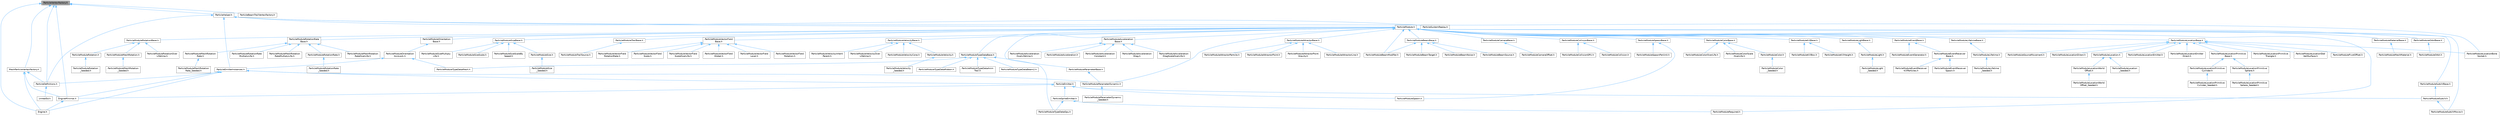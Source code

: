 digraph "ParticleVertexFactory.h"
{
 // INTERACTIVE_SVG=YES
 // LATEX_PDF_SIZE
  bgcolor="transparent";
  edge [fontname=Helvetica,fontsize=10,labelfontname=Helvetica,labelfontsize=10];
  node [fontname=Helvetica,fontsize=10,shape=box,height=0.2,width=0.4];
  Node1 [id="Node000001",label="ParticleVertexFactory.h",height=0.2,width=0.4,color="gray40", fillcolor="grey60", style="filled", fontcolor="black",tooltip=" "];
  Node1 -> Node2 [id="edge1_Node000001_Node000002",dir="back",color="steelblue1",style="solid",tooltip=" "];
  Node2 [id="Node000002",label="Engine.h",height=0.2,width=0.4,color="grey40", fillcolor="white", style="filled",URL="$d1/d34/Public_2Engine_8h.html",tooltip=" "];
  Node1 -> Node3 [id="edge2_Node000001_Node000003",dir="back",color="steelblue1",style="solid",tooltip=" "];
  Node3 [id="Node000003",label="EngineMinimal.h",height=0.2,width=0.4,color="grey40", fillcolor="white", style="filled",URL="$d0/d2c/EngineMinimal_8h.html",tooltip=" "];
  Node3 -> Node2 [id="edge3_Node000003_Node000002",dir="back",color="steelblue1",style="solid",tooltip=" "];
  Node1 -> Node4 [id="edge4_Node000001_Node000004",dir="back",color="steelblue1",style="solid",tooltip=" "];
  Node4 [id="Node000004",label="MeshParticleVertexFactory.h",height=0.2,width=0.4,color="grey40", fillcolor="white", style="filled",URL="$d5/d83/MeshParticleVertexFactory_8h.html",tooltip=" "];
  Node4 -> Node2 [id="edge5_Node000004_Node000002",dir="back",color="steelblue1",style="solid",tooltip=" "];
  Node4 -> Node3 [id="edge6_Node000004_Node000003",dir="back",color="steelblue1",style="solid",tooltip=" "];
  Node4 -> Node5 [id="edge7_Node000004_Node000005",dir="back",color="steelblue1",style="solid",tooltip=" "];
  Node5 [id="Node000005",label="ParticleDefinitions.h",height=0.2,width=0.4,color="grey40", fillcolor="white", style="filled",URL="$db/dde/ParticleDefinitions_8h.html",tooltip=" "];
  Node5 -> Node6 [id="edge8_Node000005_Node000006",dir="back",color="steelblue1",style="solid",tooltip=" "];
  Node6 [id="Node000006",label="UnrealEd.h",height=0.2,width=0.4,color="grey40", fillcolor="white", style="filled",URL="$d2/d5f/UnrealEd_8h.html",tooltip=" "];
  Node1 -> Node7 [id="edge9_Node000001_Node000007",dir="back",color="steelblue1",style="solid",tooltip=" "];
  Node7 [id="Node000007",label="ParticleBeamTrailVertexFactory.h",height=0.2,width=0.4,color="grey40", fillcolor="white", style="filled",URL="$d1/d6b/ParticleBeamTrailVertexFactory_8h.html",tooltip=" "];
  Node1 -> Node5 [id="edge10_Node000001_Node000005",dir="back",color="steelblue1",style="solid",tooltip=" "];
  Node1 -> Node8 [id="edge11_Node000001_Node000008",dir="back",color="steelblue1",style="solid",tooltip=" "];
  Node8 [id="Node000008",label="ParticleHelper.h",height=0.2,width=0.4,color="grey40", fillcolor="white", style="filled",URL="$da/da6/ParticleHelper_8h.html",tooltip=" "];
  Node8 -> Node5 [id="edge12_Node000008_Node000005",dir="back",color="steelblue1",style="solid",tooltip=" "];
  Node8 -> Node9 [id="edge13_Node000008_Node000009",dir="back",color="steelblue1",style="solid",tooltip=" "];
  Node9 [id="Node000009",label="ParticleEmitterInstances.h",height=0.2,width=0.4,color="grey40", fillcolor="white", style="filled",URL="$d4/dd8/ParticleEmitterInstances_8h.html",tooltip=" "];
  Node9 -> Node2 [id="edge14_Node000009_Node000002",dir="back",color="steelblue1",style="solid",tooltip=" "];
  Node9 -> Node3 [id="edge15_Node000009_Node000003",dir="back",color="steelblue1",style="solid",tooltip=" "];
  Node9 -> Node5 [id="edge16_Node000009_Node000005",dir="back",color="steelblue1",style="solid",tooltip=" "];
  Node9 -> Node10 [id="edge17_Node000009_Node000010",dir="back",color="steelblue1",style="solid",tooltip=" "];
  Node10 [id="Node000010",label="ParticleEmitter.h",height=0.2,width=0.4,color="grey40", fillcolor="white", style="filled",URL="$da/d0d/ParticleEmitter_8h.html",tooltip=" "];
  Node10 -> Node3 [id="edge18_Node000010_Node000003",dir="back",color="steelblue1",style="solid",tooltip=" "];
  Node10 -> Node11 [id="edge19_Node000010_Node000011",dir="back",color="steelblue1",style="solid",tooltip=" "];
  Node11 [id="Node000011",label="ParticleModuleSpawn.h",height=0.2,width=0.4,color="grey40", fillcolor="white", style="filled",URL="$d4/d84/ParticleModuleSpawn_8h.html",tooltip=" "];
  Node10 -> Node12 [id="edge20_Node000010_Node000012",dir="back",color="steelblue1",style="solid",tooltip=" "];
  Node12 [id="Node000012",label="ParticleModuleSubUV.h",height=0.2,width=0.4,color="grey40", fillcolor="white", style="filled",URL="$dc/d7d/ParticleModuleSubUV_8h.html",tooltip=" "];
  Node12 -> Node13 [id="edge21_Node000012_Node000013",dir="back",color="steelblue1",style="solid",tooltip=" "];
  Node13 [id="Node000013",label="ParticleModuleSubUVMovie.h",height=0.2,width=0.4,color="grey40", fillcolor="white", style="filled",URL="$dc/d66/ParticleModuleSubUVMovie_8h.html",tooltip=" "];
  Node10 -> Node14 [id="edge22_Node000010_Node000014",dir="back",color="steelblue1",style="solid",tooltip=" "];
  Node14 [id="Node000014",label="ParticleSpriteEmitter.h",height=0.2,width=0.4,color="grey40", fillcolor="white", style="filled",URL="$d8/d83/ParticleSpriteEmitter_8h.html",tooltip=" "];
  Node14 -> Node15 [id="edge23_Node000014_Node000015",dir="back",color="steelblue1",style="solid",tooltip=" "];
  Node15 [id="Node000015",label="ParticleModuleRequired.h",height=0.2,width=0.4,color="grey40", fillcolor="white", style="filled",URL="$dd/d80/ParticleModuleRequired_8h.html",tooltip=" "];
  Node14 -> Node16 [id="edge24_Node000014_Node000016",dir="back",color="steelblue1",style="solid",tooltip=" "];
  Node16 [id="Node000016",label="ParticleModuleTypeDataGpu.h",height=0.2,width=0.4,color="grey40", fillcolor="white", style="filled",URL="$d7/d30/ParticleModuleTypeDataGpu_8h.html",tooltip=" "];
  Node9 -> Node17 [id="edge25_Node000009_Node000017",dir="back",color="steelblue1",style="solid",tooltip=" "];
  Node17 [id="Node000017",label="ParticleModuleParameterDynamic.h",height=0.2,width=0.4,color="grey40", fillcolor="white", style="filled",URL="$d3/d04/ParticleModuleParameterDynamic_8h.html",tooltip=" "];
  Node17 -> Node18 [id="edge26_Node000017_Node000018",dir="back",color="steelblue1",style="solid",tooltip=" "];
  Node18 [id="Node000018",label="ParticleModuleParameterDynamic\l_Seeded.h",height=0.2,width=0.4,color="grey40", fillcolor="white", style="filled",URL="$de/d89/ParticleModuleParameterDynamic__Seeded_8h.html",tooltip=" "];
  Node8 -> Node19 [id="edge27_Node000008_Node000019",dir="back",color="steelblue1",style="solid",tooltip=" "];
  Node19 [id="Node000019",label="ParticleModule.h",height=0.2,width=0.4,color="grey40", fillcolor="white", style="filled",URL="$d7/d7c/ParticleModule_8h.html",tooltip=" "];
  Node19 -> Node20 [id="edge28_Node000019_Node000020",dir="back",color="steelblue1",style="solid",tooltip=" "];
  Node20 [id="Node000020",label="ParticleModuleAcceleration\lBase.h",height=0.2,width=0.4,color="grey40", fillcolor="white", style="filled",URL="$d5/de7/ParticleModuleAccelerationBase_8h.html",tooltip=" "];
  Node20 -> Node21 [id="edge29_Node000020_Node000021",dir="back",color="steelblue1",style="solid",tooltip=" "];
  Node21 [id="Node000021",label="ParticleModuleAcceleration.h",height=0.2,width=0.4,color="grey40", fillcolor="white", style="filled",URL="$d2/dcc/ParticleModuleAcceleration_8h.html",tooltip=" "];
  Node20 -> Node22 [id="edge30_Node000020_Node000022",dir="back",color="steelblue1",style="solid",tooltip=" "];
  Node22 [id="Node000022",label="ParticleModuleAcceleration\lConstant.h",height=0.2,width=0.4,color="grey40", fillcolor="white", style="filled",URL="$da/d3f/ParticleModuleAccelerationConstant_8h.html",tooltip=" "];
  Node20 -> Node23 [id="edge31_Node000020_Node000023",dir="back",color="steelblue1",style="solid",tooltip=" "];
  Node23 [id="Node000023",label="ParticleModuleAcceleration\lDrag.h",height=0.2,width=0.4,color="grey40", fillcolor="white", style="filled",URL="$d5/df7/ParticleModuleAccelerationDrag_8h.html",tooltip=" "];
  Node20 -> Node24 [id="edge32_Node000020_Node000024",dir="back",color="steelblue1",style="solid",tooltip=" "];
  Node24 [id="Node000024",label="ParticleModuleAcceleration\lDragScaleOverLife.h",height=0.2,width=0.4,color="grey40", fillcolor="white", style="filled",URL="$d1/d71/ParticleModuleAccelerationDragScaleOverLife_8h.html",tooltip=" "];
  Node20 -> Node25 [id="edge33_Node000020_Node000025",dir="back",color="steelblue1",style="solid",tooltip=" "];
  Node25 [id="Node000025",label="ParticleModuleAcceleration\lOverLifetime.h",height=0.2,width=0.4,color="grey40", fillcolor="white", style="filled",URL="$d8/de4/ParticleModuleAccelerationOverLifetime_8h.html",tooltip=" "];
  Node19 -> Node26 [id="edge34_Node000019_Node000026",dir="back",color="steelblue1",style="solid",tooltip=" "];
  Node26 [id="Node000026",label="ParticleModuleAttractorBase.h",height=0.2,width=0.4,color="grey40", fillcolor="white", style="filled",URL="$dc/d14/ParticleModuleAttractorBase_8h.html",tooltip=" "];
  Node26 -> Node27 [id="edge35_Node000026_Node000027",dir="back",color="steelblue1",style="solid",tooltip=" "];
  Node27 [id="Node000027",label="ParticleModuleAttractorLine.h",height=0.2,width=0.4,color="grey40", fillcolor="white", style="filled",URL="$dc/df9/ParticleModuleAttractorLine_8h.html",tooltip=" "];
  Node26 -> Node28 [id="edge36_Node000026_Node000028",dir="back",color="steelblue1",style="solid",tooltip=" "];
  Node28 [id="Node000028",label="ParticleModuleAttractorParticle.h",height=0.2,width=0.4,color="grey40", fillcolor="white", style="filled",URL="$d3/df1/ParticleModuleAttractorParticle_8h.html",tooltip=" "];
  Node26 -> Node29 [id="edge37_Node000026_Node000029",dir="back",color="steelblue1",style="solid",tooltip=" "];
  Node29 [id="Node000029",label="ParticleModuleAttractorPoint.h",height=0.2,width=0.4,color="grey40", fillcolor="white", style="filled",URL="$d8/d84/ParticleModuleAttractorPoint_8h.html",tooltip=" "];
  Node26 -> Node30 [id="edge38_Node000026_Node000030",dir="back",color="steelblue1",style="solid",tooltip=" "];
  Node30 [id="Node000030",label="ParticleModuleAttractorPoint\lGravity.h",height=0.2,width=0.4,color="grey40", fillcolor="white", style="filled",URL="$d3/de8/ParticleModuleAttractorPointGravity_8h.html",tooltip=" "];
  Node19 -> Node31 [id="edge39_Node000019_Node000031",dir="back",color="steelblue1",style="solid",tooltip=" "];
  Node31 [id="Node000031",label="ParticleModuleBeamBase.h",height=0.2,width=0.4,color="grey40", fillcolor="white", style="filled",URL="$d8/d9f/ParticleModuleBeamBase_8h.html",tooltip=" "];
  Node31 -> Node32 [id="edge40_Node000031_Node000032",dir="back",color="steelblue1",style="solid",tooltip=" "];
  Node32 [id="Node000032",label="ParticleModuleBeamModifier.h",height=0.2,width=0.4,color="grey40", fillcolor="white", style="filled",URL="$d4/dcf/ParticleModuleBeamModifier_8h.html",tooltip=" "];
  Node31 -> Node33 [id="edge41_Node000031_Node000033",dir="back",color="steelblue1",style="solid",tooltip=" "];
  Node33 [id="Node000033",label="ParticleModuleBeamNoise.h",height=0.2,width=0.4,color="grey40", fillcolor="white", style="filled",URL="$d6/d06/ParticleModuleBeamNoise_8h.html",tooltip=" "];
  Node31 -> Node34 [id="edge42_Node000031_Node000034",dir="back",color="steelblue1",style="solid",tooltip=" "];
  Node34 [id="Node000034",label="ParticleModuleBeamSource.h",height=0.2,width=0.4,color="grey40", fillcolor="white", style="filled",URL="$d4/d93/ParticleModuleBeamSource_8h.html",tooltip=" "];
  Node31 -> Node35 [id="edge43_Node000031_Node000035",dir="back",color="steelblue1",style="solid",tooltip=" "];
  Node35 [id="Node000035",label="ParticleModuleBeamTarget.h",height=0.2,width=0.4,color="grey40", fillcolor="white", style="filled",URL="$dc/d01/ParticleModuleBeamTarget_8h.html",tooltip=" "];
  Node19 -> Node32 [id="edge44_Node000019_Node000032",dir="back",color="steelblue1",style="solid",tooltip=" "];
  Node19 -> Node36 [id="edge45_Node000019_Node000036",dir="back",color="steelblue1",style="solid",tooltip=" "];
  Node36 [id="Node000036",label="ParticleModuleCameraBase.h",height=0.2,width=0.4,color="grey40", fillcolor="white", style="filled",URL="$d5/dae/ParticleModuleCameraBase_8h.html",tooltip=" "];
  Node36 -> Node37 [id="edge46_Node000036_Node000037",dir="back",color="steelblue1",style="solid",tooltip=" "];
  Node37 [id="Node000037",label="ParticleModuleCameraOffset.h",height=0.2,width=0.4,color="grey40", fillcolor="white", style="filled",URL="$d7/da1/ParticleModuleCameraOffset_8h.html",tooltip=" "];
  Node19 -> Node38 [id="edge47_Node000019_Node000038",dir="back",color="steelblue1",style="solid",tooltip=" "];
  Node38 [id="Node000038",label="ParticleModuleCollisionBase.h",height=0.2,width=0.4,color="grey40", fillcolor="white", style="filled",URL="$d6/db9/ParticleModuleCollisionBase_8h.html",tooltip=" "];
  Node38 -> Node39 [id="edge48_Node000038_Node000039",dir="back",color="steelblue1",style="solid",tooltip=" "];
  Node39 [id="Node000039",label="ParticleModuleCollision.h",height=0.2,width=0.4,color="grey40", fillcolor="white", style="filled",URL="$d5/d24/ParticleModuleCollision_8h.html",tooltip=" "];
  Node38 -> Node40 [id="edge49_Node000038_Node000040",dir="back",color="steelblue1",style="solid",tooltip=" "];
  Node40 [id="Node000040",label="ParticleModuleCollisionGPU.h",height=0.2,width=0.4,color="grey40", fillcolor="white", style="filled",URL="$d1/de4/ParticleModuleCollisionGPU_8h.html",tooltip=" "];
  Node19 -> Node41 [id="edge50_Node000019_Node000041",dir="back",color="steelblue1",style="solid",tooltip=" "];
  Node41 [id="Node000041",label="ParticleModuleColorBase.h",height=0.2,width=0.4,color="grey40", fillcolor="white", style="filled",URL="$dd/d30/ParticleModuleColorBase_8h.html",tooltip=" "];
  Node41 -> Node42 [id="edge51_Node000041_Node000042",dir="back",color="steelblue1",style="solid",tooltip=" "];
  Node42 [id="Node000042",label="ParticleModuleColor.h",height=0.2,width=0.4,color="grey40", fillcolor="white", style="filled",URL="$dd/d54/ParticleModuleColor_8h.html",tooltip=" "];
  Node42 -> Node43 [id="edge52_Node000042_Node000043",dir="back",color="steelblue1",style="solid",tooltip=" "];
  Node43 [id="Node000043",label="ParticleModuleColor\l_Seeded.h",height=0.2,width=0.4,color="grey40", fillcolor="white", style="filled",URL="$d9/d67/ParticleModuleColor__Seeded_8h.html",tooltip=" "];
  Node41 -> Node44 [id="edge53_Node000041_Node000044",dir="back",color="steelblue1",style="solid",tooltip=" "];
  Node44 [id="Node000044",label="ParticleModuleColorOverLife.h",height=0.2,width=0.4,color="grey40", fillcolor="white", style="filled",URL="$d3/d60/ParticleModuleColorOverLife_8h.html",tooltip=" "];
  Node41 -> Node45 [id="edge54_Node000041_Node000045",dir="back",color="steelblue1",style="solid",tooltip=" "];
  Node45 [id="Node000045",label="ParticleModuleColorScale\lOverLife.h",height=0.2,width=0.4,color="grey40", fillcolor="white", style="filled",URL="$d0/deb/ParticleModuleColorScaleOverLife_8h.html",tooltip=" "];
  Node19 -> Node46 [id="edge55_Node000019_Node000046",dir="back",color="steelblue1",style="solid",tooltip=" "];
  Node46 [id="Node000046",label="ParticleModuleEventBase.h",height=0.2,width=0.4,color="grey40", fillcolor="white", style="filled",URL="$d2/d8a/ParticleModuleEventBase_8h.html",tooltip=" "];
  Node46 -> Node47 [id="edge56_Node000046_Node000047",dir="back",color="steelblue1",style="solid",tooltip=" "];
  Node47 [id="Node000047",label="ParticleModuleEventGenerator.h",height=0.2,width=0.4,color="grey40", fillcolor="white", style="filled",URL="$dd/df1/ParticleModuleEventGenerator_8h.html",tooltip=" "];
  Node46 -> Node48 [id="edge57_Node000046_Node000048",dir="back",color="steelblue1",style="solid",tooltip=" "];
  Node48 [id="Node000048",label="ParticleModuleEventReceiver\lBase.h",height=0.2,width=0.4,color="grey40", fillcolor="white", style="filled",URL="$d2/d65/ParticleModuleEventReceiverBase_8h.html",tooltip=" "];
  Node48 -> Node49 [id="edge58_Node000048_Node000049",dir="back",color="steelblue1",style="solid",tooltip=" "];
  Node49 [id="Node000049",label="ParticleModuleEventReceiver\lKillParticles.h",height=0.2,width=0.4,color="grey40", fillcolor="white", style="filled",URL="$df/d67/ParticleModuleEventReceiverKillParticles_8h.html",tooltip=" "];
  Node48 -> Node50 [id="edge59_Node000048_Node000050",dir="back",color="steelblue1",style="solid",tooltip=" "];
  Node50 [id="Node000050",label="ParticleModuleEventReceiver\lSpawn.h",height=0.2,width=0.4,color="grey40", fillcolor="white", style="filled",URL="$df/da0/ParticleModuleEventReceiverSpawn_8h.html",tooltip=" "];
  Node19 -> Node51 [id="edge60_Node000019_Node000051",dir="back",color="steelblue1",style="solid",tooltip=" "];
  Node51 [id="Node000051",label="ParticleModuleKillBase.h",height=0.2,width=0.4,color="grey40", fillcolor="white", style="filled",URL="$d8/ddf/ParticleModuleKillBase_8h.html",tooltip=" "];
  Node51 -> Node52 [id="edge61_Node000051_Node000052",dir="back",color="steelblue1",style="solid",tooltip=" "];
  Node52 [id="Node000052",label="ParticleModuleKillBox.h",height=0.2,width=0.4,color="grey40", fillcolor="white", style="filled",URL="$d5/d64/ParticleModuleKillBox_8h.html",tooltip=" "];
  Node51 -> Node53 [id="edge62_Node000051_Node000053",dir="back",color="steelblue1",style="solid",tooltip=" "];
  Node53 [id="Node000053",label="ParticleModuleKillHeight.h",height=0.2,width=0.4,color="grey40", fillcolor="white", style="filled",URL="$d7/d89/ParticleModuleKillHeight_8h.html",tooltip=" "];
  Node19 -> Node54 [id="edge63_Node000019_Node000054",dir="back",color="steelblue1",style="solid",tooltip=" "];
  Node54 [id="Node000054",label="ParticleModuleLifetimeBase.h",height=0.2,width=0.4,color="grey40", fillcolor="white", style="filled",URL="$d2/d3a/ParticleModuleLifetimeBase_8h.html",tooltip=" "];
  Node54 -> Node55 [id="edge64_Node000054_Node000055",dir="back",color="steelblue1",style="solid",tooltip=" "];
  Node55 [id="Node000055",label="ParticleModuleLifetime.h",height=0.2,width=0.4,color="grey40", fillcolor="white", style="filled",URL="$d0/dac/ParticleModuleLifetime_8h.html",tooltip=" "];
  Node55 -> Node56 [id="edge65_Node000055_Node000056",dir="back",color="steelblue1",style="solid",tooltip=" "];
  Node56 [id="Node000056",label="ParticleModuleLifetime\l_Seeded.h",height=0.2,width=0.4,color="grey40", fillcolor="white", style="filled",URL="$dd/d0d/ParticleModuleLifetime__Seeded_8h.html",tooltip=" "];
  Node19 -> Node57 [id="edge66_Node000019_Node000057",dir="back",color="steelblue1",style="solid",tooltip=" "];
  Node57 [id="Node000057",label="ParticleModuleLightBase.h",height=0.2,width=0.4,color="grey40", fillcolor="white", style="filled",URL="$da/d01/ParticleModuleLightBase_8h.html",tooltip=" "];
  Node57 -> Node58 [id="edge67_Node000057_Node000058",dir="back",color="steelblue1",style="solid",tooltip=" "];
  Node58 [id="Node000058",label="ParticleModuleLight.h",height=0.2,width=0.4,color="grey40", fillcolor="white", style="filled",URL="$d6/dd4/ParticleModuleLight_8h.html",tooltip=" "];
  Node58 -> Node59 [id="edge68_Node000058_Node000059",dir="back",color="steelblue1",style="solid",tooltip=" "];
  Node59 [id="Node000059",label="ParticleModuleLight\l_Seeded.h",height=0.2,width=0.4,color="grey40", fillcolor="white", style="filled",URL="$da/df1/ParticleModuleLight__Seeded_8h.html",tooltip=" "];
  Node19 -> Node60 [id="edge69_Node000019_Node000060",dir="back",color="steelblue1",style="solid",tooltip=" "];
  Node60 [id="Node000060",label="ParticleModuleLocationBase.h",height=0.2,width=0.4,color="grey40", fillcolor="white", style="filled",URL="$d4/d45/ParticleModuleLocationBase_8h.html",tooltip=" "];
  Node60 -> Node61 [id="edge70_Node000060_Node000061",dir="back",color="steelblue1",style="solid",tooltip=" "];
  Node61 [id="Node000061",label="ParticleModuleLocation.h",height=0.2,width=0.4,color="grey40", fillcolor="white", style="filled",URL="$d5/d77/ParticleModuleLocation_8h.html",tooltip=" "];
  Node61 -> Node62 [id="edge71_Node000061_Node000062",dir="back",color="steelblue1",style="solid",tooltip=" "];
  Node62 [id="Node000062",label="ParticleModuleLocationWorld\lOffset.h",height=0.2,width=0.4,color="grey40", fillcolor="white", style="filled",URL="$df/d50/ParticleModuleLocationWorldOffset_8h.html",tooltip=" "];
  Node62 -> Node63 [id="edge72_Node000062_Node000063",dir="back",color="steelblue1",style="solid",tooltip=" "];
  Node63 [id="Node000063",label="ParticleModuleLocationWorld\lOffset_Seeded.h",height=0.2,width=0.4,color="grey40", fillcolor="white", style="filled",URL="$d2/d1b/ParticleModuleLocationWorldOffset__Seeded_8h.html",tooltip=" "];
  Node61 -> Node64 [id="edge73_Node000061_Node000064",dir="back",color="steelblue1",style="solid",tooltip=" "];
  Node64 [id="Node000064",label="ParticleModuleLocation\l_Seeded.h",height=0.2,width=0.4,color="grey40", fillcolor="white", style="filled",URL="$dd/d5b/ParticleModuleLocation__Seeded_8h.html",tooltip=" "];
  Node60 -> Node65 [id="edge74_Node000060_Node000065",dir="back",color="steelblue1",style="solid",tooltip=" "];
  Node65 [id="Node000065",label="ParticleModuleLocationBone\lSocket.h",height=0.2,width=0.4,color="grey40", fillcolor="white", style="filled",URL="$da/d3d/ParticleModuleLocationBoneSocket_8h.html",tooltip=" "];
  Node60 -> Node66 [id="edge75_Node000060_Node000066",dir="back",color="steelblue1",style="solid",tooltip=" "];
  Node66 [id="Node000066",label="ParticleModuleLocationDirect.h",height=0.2,width=0.4,color="grey40", fillcolor="white", style="filled",URL="$d9/d21/ParticleModuleLocationDirect_8h.html",tooltip=" "];
  Node60 -> Node67 [id="edge76_Node000060_Node000067",dir="back",color="steelblue1",style="solid",tooltip=" "];
  Node67 [id="Node000067",label="ParticleModuleLocationEmitter.h",height=0.2,width=0.4,color="grey40", fillcolor="white", style="filled",URL="$dc/df0/ParticleModuleLocationEmitter_8h.html",tooltip=" "];
  Node60 -> Node68 [id="edge77_Node000060_Node000068",dir="back",color="steelblue1",style="solid",tooltip=" "];
  Node68 [id="Node000068",label="ParticleModuleLocationEmitter\lDirect.h",height=0.2,width=0.4,color="grey40", fillcolor="white", style="filled",URL="$d9/d5b/ParticleModuleLocationEmitterDirect_8h.html",tooltip=" "];
  Node60 -> Node69 [id="edge78_Node000060_Node000069",dir="back",color="steelblue1",style="solid",tooltip=" "];
  Node69 [id="Node000069",label="ParticleModuleLocationPrimitive\lBase.h",height=0.2,width=0.4,color="grey40", fillcolor="white", style="filled",URL="$dd/d81/ParticleModuleLocationPrimitiveBase_8h.html",tooltip=" "];
  Node69 -> Node70 [id="edge79_Node000069_Node000070",dir="back",color="steelblue1",style="solid",tooltip=" "];
  Node70 [id="Node000070",label="ParticleModuleLocationPrimitive\lCylinder.h",height=0.2,width=0.4,color="grey40", fillcolor="white", style="filled",URL="$dc/d94/ParticleModuleLocationPrimitiveCylinder_8h.html",tooltip=" "];
  Node70 -> Node71 [id="edge80_Node000070_Node000071",dir="back",color="steelblue1",style="solid",tooltip=" "];
  Node71 [id="Node000071",label="ParticleModuleLocationPrimitive\lCylinder_Seeded.h",height=0.2,width=0.4,color="grey40", fillcolor="white", style="filled",URL="$d7/d44/ParticleModuleLocationPrimitiveCylinder__Seeded_8h.html",tooltip=" "];
  Node69 -> Node72 [id="edge81_Node000069_Node000072",dir="back",color="steelblue1",style="solid",tooltip=" "];
  Node72 [id="Node000072",label="ParticleModuleLocationPrimitive\lSphere.h",height=0.2,width=0.4,color="grey40", fillcolor="white", style="filled",URL="$d1/d59/ParticleModuleLocationPrimitiveSphere_8h.html",tooltip=" "];
  Node72 -> Node73 [id="edge82_Node000072_Node000073",dir="back",color="steelblue1",style="solid",tooltip=" "];
  Node73 [id="Node000073",label="ParticleModuleLocationPrimitive\lSphere_Seeded.h",height=0.2,width=0.4,color="grey40", fillcolor="white", style="filled",URL="$d7/d25/ParticleModuleLocationPrimitiveSphere__Seeded_8h.html",tooltip=" "];
  Node60 -> Node74 [id="edge83_Node000060_Node000074",dir="back",color="steelblue1",style="solid",tooltip=" "];
  Node74 [id="Node000074",label="ParticleModuleLocationPrimitive\lTriangle.h",height=0.2,width=0.4,color="grey40", fillcolor="white", style="filled",URL="$d4/d22/ParticleModuleLocationPrimitiveTriangle_8h.html",tooltip=" "];
  Node60 -> Node75 [id="edge84_Node000060_Node000075",dir="back",color="steelblue1",style="solid",tooltip=" "];
  Node75 [id="Node000075",label="ParticleModuleLocationSkel\lVertSurface.h",height=0.2,width=0.4,color="grey40", fillcolor="white", style="filled",URL="$d1/de4/ParticleModuleLocationSkelVertSurface_8h.html",tooltip=" "];
  Node60 -> Node76 [id="edge85_Node000060_Node000076",dir="back",color="steelblue1",style="solid",tooltip=" "];
  Node76 [id="Node000076",label="ParticleModulePivotOffset.h",height=0.2,width=0.4,color="grey40", fillcolor="white", style="filled",URL="$d8/d6c/ParticleModulePivotOffset_8h.html",tooltip=" "];
  Node60 -> Node77 [id="edge86_Node000060_Node000077",dir="back",color="steelblue1",style="solid",tooltip=" "];
  Node77 [id="Node000077",label="ParticleModuleSourceMovement.h",height=0.2,width=0.4,color="grey40", fillcolor="white", style="filled",URL="$dc/d42/ParticleModuleSourceMovement_8h.html",tooltip=" "];
  Node19 -> Node78 [id="edge87_Node000019_Node000078",dir="back",color="steelblue1",style="solid",tooltip=" "];
  Node78 [id="Node000078",label="ParticleModuleMaterialBase.h",height=0.2,width=0.4,color="grey40", fillcolor="white", style="filled",URL="$d7/d40/ParticleModuleMaterialBase_8h.html",tooltip=" "];
  Node78 -> Node79 [id="edge88_Node000078_Node000079",dir="back",color="steelblue1",style="solid",tooltip=" "];
  Node79 [id="Node000079",label="ParticleModuleMeshMaterial.h",height=0.2,width=0.4,color="grey40", fillcolor="white", style="filled",URL="$d0/d3f/ParticleModuleMeshMaterial_8h.html",tooltip=" "];
  Node19 -> Node80 [id="edge89_Node000019_Node000080",dir="back",color="steelblue1",style="solid",tooltip=" "];
  Node80 [id="Node000080",label="ParticleModuleOrbitBase.h",height=0.2,width=0.4,color="grey40", fillcolor="white", style="filled",URL="$d2/d05/ParticleModuleOrbitBase_8h.html",tooltip=" "];
  Node80 -> Node81 [id="edge90_Node000080_Node000081",dir="back",color="steelblue1",style="solid",tooltip=" "];
  Node81 [id="Node000081",label="ParticleModuleOrbit.h",height=0.2,width=0.4,color="grey40", fillcolor="white", style="filled",URL="$d6/dbd/ParticleModuleOrbit_8h.html",tooltip=" "];
  Node19 -> Node82 [id="edge91_Node000019_Node000082",dir="back",color="steelblue1",style="solid",tooltip=" "];
  Node82 [id="Node000082",label="ParticleModuleOrientation\lBase.h",height=0.2,width=0.4,color="grey40", fillcolor="white", style="filled",URL="$de/d26/ParticleModuleOrientationBase_8h.html",tooltip=" "];
  Node82 -> Node83 [id="edge92_Node000082_Node000083",dir="back",color="steelblue1",style="solid",tooltip=" "];
  Node83 [id="Node000083",label="ParticleModuleOrientation\lAxisLock.h",height=0.2,width=0.4,color="grey40", fillcolor="white", style="filled",URL="$dc/d33/ParticleModuleOrientationAxisLock_8h.html",tooltip=" "];
  Node83 -> Node9 [id="edge93_Node000083_Node000009",dir="back",color="steelblue1",style="solid",tooltip=" "];
  Node83 -> Node84 [id="edge94_Node000083_Node000084",dir="back",color="steelblue1",style="solid",tooltip=" "];
  Node84 [id="Node000084",label="ParticleModuleTypeDataMesh.h",height=0.2,width=0.4,color="grey40", fillcolor="white", style="filled",URL="$d1/d06/ParticleModuleTypeDataMesh_8h.html",tooltip=" "];
  Node19 -> Node85 [id="edge95_Node000019_Node000085",dir="back",color="steelblue1",style="solid",tooltip=" "];
  Node85 [id="Node000085",label="ParticleModuleParameterBase.h",height=0.2,width=0.4,color="grey40", fillcolor="white", style="filled",URL="$d9/d8e/ParticleModuleParameterBase_8h.html",tooltip=" "];
  Node85 -> Node17 [id="edge96_Node000085_Node000017",dir="back",color="steelblue1",style="solid",tooltip=" "];
  Node19 -> Node17 [id="edge97_Node000019_Node000017",dir="back",color="steelblue1",style="solid",tooltip=" "];
  Node19 -> Node15 [id="edge98_Node000019_Node000015",dir="back",color="steelblue1",style="solid",tooltip=" "];
  Node19 -> Node86 [id="edge99_Node000019_Node000086",dir="back",color="steelblue1",style="solid",tooltip=" "];
  Node86 [id="Node000086",label="ParticleModuleRotationBase.h",height=0.2,width=0.4,color="grey40", fillcolor="white", style="filled",URL="$db/dc2/ParticleModuleRotationBase_8h.html",tooltip=" "];
  Node86 -> Node87 [id="edge100_Node000086_Node000087",dir="back",color="steelblue1",style="solid",tooltip=" "];
  Node87 [id="Node000087",label="ParticleModuleMeshRotation.h",height=0.2,width=0.4,color="grey40", fillcolor="white", style="filled",URL="$d7/dd8/ParticleModuleMeshRotation_8h.html",tooltip=" "];
  Node87 -> Node88 [id="edge101_Node000087_Node000088",dir="back",color="steelblue1",style="solid",tooltip=" "];
  Node88 [id="Node000088",label="ParticleModuleMeshRotation\l_Seeded.h",height=0.2,width=0.4,color="grey40", fillcolor="white", style="filled",URL="$d9/d3d/ParticleModuleMeshRotation__Seeded_8h.html",tooltip=" "];
  Node86 -> Node89 [id="edge102_Node000086_Node000089",dir="back",color="steelblue1",style="solid",tooltip=" "];
  Node89 [id="Node000089",label="ParticleModuleRotation.h",height=0.2,width=0.4,color="grey40", fillcolor="white", style="filled",URL="$dc/dfd/ParticleModuleRotation_8h.html",tooltip=" "];
  Node89 -> Node90 [id="edge103_Node000089_Node000090",dir="back",color="steelblue1",style="solid",tooltip=" "];
  Node90 [id="Node000090",label="ParticleModuleRotation\l_Seeded.h",height=0.2,width=0.4,color="grey40", fillcolor="white", style="filled",URL="$d4/d9d/ParticleModuleRotation__Seeded_8h.html",tooltip=" "];
  Node86 -> Node91 [id="edge104_Node000086_Node000091",dir="back",color="steelblue1",style="solid",tooltip=" "];
  Node91 [id="Node000091",label="ParticleModuleRotationOver\lLifetime.h",height=0.2,width=0.4,color="grey40", fillcolor="white", style="filled",URL="$d5/d1c/ParticleModuleRotationOverLifetime_8h.html",tooltip=" "];
  Node19 -> Node92 [id="edge105_Node000019_Node000092",dir="back",color="steelblue1",style="solid",tooltip=" "];
  Node92 [id="Node000092",label="ParticleModuleRotationRate\lBase.h",height=0.2,width=0.4,color="grey40", fillcolor="white", style="filled",URL="$d1/da2/ParticleModuleRotationRateBase_8h.html",tooltip=" "];
  Node92 -> Node93 [id="edge106_Node000092_Node000093",dir="back",color="steelblue1",style="solid",tooltip=" "];
  Node93 [id="Node000093",label="ParticleModuleMeshRotation\lRate.h",height=0.2,width=0.4,color="grey40", fillcolor="white", style="filled",URL="$d4/d1e/ParticleModuleMeshRotationRate_8h.html",tooltip=" "];
  Node93 -> Node94 [id="edge107_Node000093_Node000094",dir="back",color="steelblue1",style="solid",tooltip=" "];
  Node94 [id="Node000094",label="ParticleModuleMeshRotation\lRate_Seeded.h",height=0.2,width=0.4,color="grey40", fillcolor="white", style="filled",URL="$df/d59/ParticleModuleMeshRotationRate__Seeded_8h.html",tooltip=" "];
  Node92 -> Node95 [id="edge108_Node000092_Node000095",dir="back",color="steelblue1",style="solid",tooltip=" "];
  Node95 [id="Node000095",label="ParticleModuleMeshRotation\lRateMultiplyLife.h",height=0.2,width=0.4,color="grey40", fillcolor="white", style="filled",URL="$d2/d9f/ParticleModuleMeshRotationRateMultiplyLife_8h.html",tooltip=" "];
  Node92 -> Node96 [id="edge109_Node000092_Node000096",dir="back",color="steelblue1",style="solid",tooltip=" "];
  Node96 [id="Node000096",label="ParticleModuleMeshRotation\lRateOverLife.h",height=0.2,width=0.4,color="grey40", fillcolor="white", style="filled",URL="$d9/dc6/ParticleModuleMeshRotationRateOverLife_8h.html",tooltip=" "];
  Node92 -> Node97 [id="edge110_Node000092_Node000097",dir="back",color="steelblue1",style="solid",tooltip=" "];
  Node97 [id="Node000097",label="ParticleModuleRotationRate.h",height=0.2,width=0.4,color="grey40", fillcolor="white", style="filled",URL="$d9/d56/ParticleModuleRotationRate_8h.html",tooltip=" "];
  Node97 -> Node98 [id="edge111_Node000097_Node000098",dir="back",color="steelblue1",style="solid",tooltip=" "];
  Node98 [id="Node000098",label="ParticleModuleRotationRate\l_Seeded.h",height=0.2,width=0.4,color="grey40", fillcolor="white", style="filled",URL="$d5/df0/ParticleModuleRotationRate__Seeded_8h.html",tooltip=" "];
  Node92 -> Node99 [id="edge112_Node000092_Node000099",dir="back",color="steelblue1",style="solid",tooltip=" "];
  Node99 [id="Node000099",label="ParticleModuleRotationRate\lMultiplyLife.h",height=0.2,width=0.4,color="grey40", fillcolor="white", style="filled",URL="$d0/d0e/ParticleModuleRotationRateMultiplyLife_8h.html",tooltip=" "];
  Node19 -> Node100 [id="edge113_Node000019_Node000100",dir="back",color="steelblue1",style="solid",tooltip=" "];
  Node100 [id="Node000100",label="ParticleModuleSizeBase.h",height=0.2,width=0.4,color="grey40", fillcolor="white", style="filled",URL="$da/db2/ParticleModuleSizeBase_8h.html",tooltip=" "];
  Node100 -> Node101 [id="edge114_Node000100_Node000101",dir="back",color="steelblue1",style="solid",tooltip=" "];
  Node101 [id="Node000101",label="ParticleModuleSize.h",height=0.2,width=0.4,color="grey40", fillcolor="white", style="filled",URL="$df/dd0/ParticleModuleSize_8h.html",tooltip=" "];
  Node101 -> Node102 [id="edge115_Node000101_Node000102",dir="back",color="steelblue1",style="solid",tooltip=" "];
  Node102 [id="Node000102",label="ParticleModuleSize\l_Seeded.h",height=0.2,width=0.4,color="grey40", fillcolor="white", style="filled",URL="$db/d05/ParticleModuleSize__Seeded_8h.html",tooltip=" "];
  Node100 -> Node103 [id="edge116_Node000100_Node000103",dir="back",color="steelblue1",style="solid",tooltip=" "];
  Node103 [id="Node000103",label="ParticleModuleSizeMultiply\lLife.h",height=0.2,width=0.4,color="grey40", fillcolor="white", style="filled",URL="$d6/db0/ParticleModuleSizeMultiplyLife_8h.html",tooltip=" "];
  Node100 -> Node104 [id="edge117_Node000100_Node000104",dir="back",color="steelblue1",style="solid",tooltip=" "];
  Node104 [id="Node000104",label="ParticleModuleSizeScale.h",height=0.2,width=0.4,color="grey40", fillcolor="white", style="filled",URL="$d5/d5c/ParticleModuleSizeScale_8h.html",tooltip=" "];
  Node100 -> Node105 [id="edge118_Node000100_Node000105",dir="back",color="steelblue1",style="solid",tooltip=" "];
  Node105 [id="Node000105",label="ParticleModuleSizeScaleBy\lSpeed.h",height=0.2,width=0.4,color="grey40", fillcolor="white", style="filled",URL="$d8/db9/ParticleModuleSizeScaleBySpeed_8h.html",tooltip=" "];
  Node19 -> Node106 [id="edge119_Node000019_Node000106",dir="back",color="steelblue1",style="solid",tooltip=" "];
  Node106 [id="Node000106",label="ParticleModuleSpawnBase.h",height=0.2,width=0.4,color="grey40", fillcolor="white", style="filled",URL="$d4/dc4/ParticleModuleSpawnBase_8h.html",tooltip=" "];
  Node106 -> Node11 [id="edge120_Node000106_Node000011",dir="back",color="steelblue1",style="solid",tooltip=" "];
  Node106 -> Node107 [id="edge121_Node000106_Node000107",dir="back",color="steelblue1",style="solid",tooltip=" "];
  Node107 [id="Node000107",label="ParticleModuleSpawnPerUnit.h",height=0.2,width=0.4,color="grey40", fillcolor="white", style="filled",URL="$d6/d52/ParticleModuleSpawnPerUnit_8h.html",tooltip=" "];
  Node19 -> Node108 [id="edge122_Node000019_Node000108",dir="back",color="steelblue1",style="solid",tooltip=" "];
  Node108 [id="Node000108",label="ParticleModuleSubUVBase.h",height=0.2,width=0.4,color="grey40", fillcolor="white", style="filled",URL="$de/d77/ParticleModuleSubUVBase_8h.html",tooltip=" "];
  Node108 -> Node12 [id="edge123_Node000108_Node000012",dir="back",color="steelblue1",style="solid",tooltip=" "];
  Node19 -> Node13 [id="edge124_Node000019_Node000013",dir="back",color="steelblue1",style="solid",tooltip=" "];
  Node19 -> Node109 [id="edge125_Node000019_Node000109",dir="back",color="steelblue1",style="solid",tooltip=" "];
  Node109 [id="Node000109",label="ParticleModuleTrailBase.h",height=0.2,width=0.4,color="grey40", fillcolor="white", style="filled",URL="$d0/dc9/ParticleModuleTrailBase_8h.html",tooltip=" "];
  Node109 -> Node110 [id="edge126_Node000109_Node000110",dir="back",color="steelblue1",style="solid",tooltip=" "];
  Node110 [id="Node000110",label="ParticleModuleTrailSource.h",height=0.2,width=0.4,color="grey40", fillcolor="white", style="filled",URL="$dc/dc5/ParticleModuleTrailSource_8h.html",tooltip=" "];
  Node19 -> Node111 [id="edge127_Node000019_Node000111",dir="back",color="steelblue1",style="solid",tooltip=" "];
  Node111 [id="Node000111",label="ParticleModuleTypeDataBase.h",height=0.2,width=0.4,color="grey40", fillcolor="white", style="filled",URL="$d5/d7e/ParticleModuleTypeDataBase_8h.html",tooltip=" "];
  Node111 -> Node112 [id="edge128_Node000111_Node000112",dir="back",color="steelblue1",style="solid",tooltip=" "];
  Node112 [id="Node000112",label="ParticleModuleTypeDataAnim\lTrail.h",height=0.2,width=0.4,color="grey40", fillcolor="white", style="filled",URL="$df/dd0/ParticleModuleTypeDataAnimTrail_8h.html",tooltip=" "];
  Node111 -> Node113 [id="edge129_Node000111_Node000113",dir="back",color="steelblue1",style="solid",tooltip=" "];
  Node113 [id="Node000113",label="ParticleModuleTypeDataBeam2.h",height=0.2,width=0.4,color="grey40", fillcolor="white", style="filled",URL="$d9/de2/ParticleModuleTypeDataBeam2_8h.html",tooltip=" "];
  Node111 -> Node16 [id="edge130_Node000111_Node000016",dir="back",color="steelblue1",style="solid",tooltip=" "];
  Node111 -> Node84 [id="edge131_Node000111_Node000084",dir="back",color="steelblue1",style="solid",tooltip=" "];
  Node111 -> Node114 [id="edge132_Node000111_Node000114",dir="back",color="steelblue1",style="solid",tooltip=" "];
  Node114 [id="Node000114",label="ParticleModuleTypeDataRibbon.h",height=0.2,width=0.4,color="grey40", fillcolor="white", style="filled",URL="$d6/db7/ParticleModuleTypeDataRibbon_8h.html",tooltip=" "];
  Node19 -> Node115 [id="edge133_Node000019_Node000115",dir="back",color="steelblue1",style="solid",tooltip=" "];
  Node115 [id="Node000115",label="ParticleModuleVectorField\lBase.h",height=0.2,width=0.4,color="grey40", fillcolor="white", style="filled",URL="$d4/d60/ParticleModuleVectorFieldBase_8h.html",tooltip=" "];
  Node115 -> Node116 [id="edge134_Node000115_Node000116",dir="back",color="steelblue1",style="solid",tooltip=" "];
  Node116 [id="Node000116",label="ParticleModuleVectorField\lGlobal.h",height=0.2,width=0.4,color="grey40", fillcolor="white", style="filled",URL="$df/d94/ParticleModuleVectorFieldGlobal_8h.html",tooltip=" "];
  Node115 -> Node117 [id="edge135_Node000115_Node000117",dir="back",color="steelblue1",style="solid",tooltip=" "];
  Node117 [id="Node000117",label="ParticleModuleVectorField\lLocal.h",height=0.2,width=0.4,color="grey40", fillcolor="white", style="filled",URL="$d2/d02/ParticleModuleVectorFieldLocal_8h.html",tooltip=" "];
  Node115 -> Node118 [id="edge136_Node000115_Node000118",dir="back",color="steelblue1",style="solid",tooltip=" "];
  Node118 [id="Node000118",label="ParticleModuleVectorField\lRotation.h",height=0.2,width=0.4,color="grey40", fillcolor="white", style="filled",URL="$d4/d7c/ParticleModuleVectorFieldRotation_8h.html",tooltip=" "];
  Node115 -> Node119 [id="edge137_Node000115_Node000119",dir="back",color="steelblue1",style="solid",tooltip=" "];
  Node119 [id="Node000119",label="ParticleModuleVectorField\lRotationRate.h",height=0.2,width=0.4,color="grey40", fillcolor="white", style="filled",URL="$d8/d56/ParticleModuleVectorFieldRotationRate_8h.html",tooltip=" "];
  Node115 -> Node120 [id="edge138_Node000115_Node000120",dir="back",color="steelblue1",style="solid",tooltip=" "];
  Node120 [id="Node000120",label="ParticleModuleVectorField\lScale.h",height=0.2,width=0.4,color="grey40", fillcolor="white", style="filled",URL="$d5/dda/ParticleModuleVectorFieldScale_8h.html",tooltip=" "];
  Node115 -> Node121 [id="edge139_Node000115_Node000121",dir="back",color="steelblue1",style="solid",tooltip=" "];
  Node121 [id="Node000121",label="ParticleModuleVectorField\lScaleOverLife.h",height=0.2,width=0.4,color="grey40", fillcolor="white", style="filled",URL="$d8/df3/ParticleModuleVectorFieldScaleOverLife_8h.html",tooltip=" "];
  Node19 -> Node122 [id="edge140_Node000019_Node000122",dir="back",color="steelblue1",style="solid",tooltip=" "];
  Node122 [id="Node000122",label="ParticleModuleVelocityBase.h",height=0.2,width=0.4,color="grey40", fillcolor="white", style="filled",URL="$db/d77/ParticleModuleVelocityBase_8h.html",tooltip=" "];
  Node122 -> Node123 [id="edge141_Node000122_Node000123",dir="back",color="steelblue1",style="solid",tooltip=" "];
  Node123 [id="Node000123",label="ParticleModuleVelocity.h",height=0.2,width=0.4,color="grey40", fillcolor="white", style="filled",URL="$d3/d16/ParticleModuleVelocity_8h.html",tooltip=" "];
  Node123 -> Node124 [id="edge142_Node000123_Node000124",dir="back",color="steelblue1",style="solid",tooltip=" "];
  Node124 [id="Node000124",label="ParticleModuleVelocity\l_Seeded.h",height=0.2,width=0.4,color="grey40", fillcolor="white", style="filled",URL="$d4/df4/ParticleModuleVelocity__Seeded_8h.html",tooltip=" "];
  Node122 -> Node125 [id="edge143_Node000122_Node000125",dir="back",color="steelblue1",style="solid",tooltip=" "];
  Node125 [id="Node000125",label="ParticleModuleVelocityCone.h",height=0.2,width=0.4,color="grey40", fillcolor="white", style="filled",URL="$db/d21/ParticleModuleVelocityCone_8h.html",tooltip=" "];
  Node122 -> Node126 [id="edge144_Node000122_Node000126",dir="back",color="steelblue1",style="solid",tooltip=" "];
  Node126 [id="Node000126",label="ParticleModuleVelocityInherit\lParent.h",height=0.2,width=0.4,color="grey40", fillcolor="white", style="filled",URL="$d6/d09/ParticleModuleVelocityInheritParent_8h.html",tooltip=" "];
  Node122 -> Node127 [id="edge145_Node000122_Node000127",dir="back",color="steelblue1",style="solid",tooltip=" "];
  Node127 [id="Node000127",label="ParticleModuleVelocityOver\lLifetime.h",height=0.2,width=0.4,color="grey40", fillcolor="white", style="filled",URL="$dd/d53/ParticleModuleVelocityOverLifetime_8h.html",tooltip=" "];
  Node8 -> Node65 [id="edge146_Node000008_Node000065",dir="back",color="steelblue1",style="solid",tooltip=" "];
  Node8 -> Node128 [id="edge147_Node000008_Node000128",dir="back",color="steelblue1",style="solid",tooltip=" "];
  Node128 [id="Node000128",label="ParticleSystemReplay.h",height=0.2,width=0.4,color="grey40", fillcolor="white", style="filled",URL="$d7/dc7/ParticleSystemReplay_8h.html",tooltip=" "];
}
